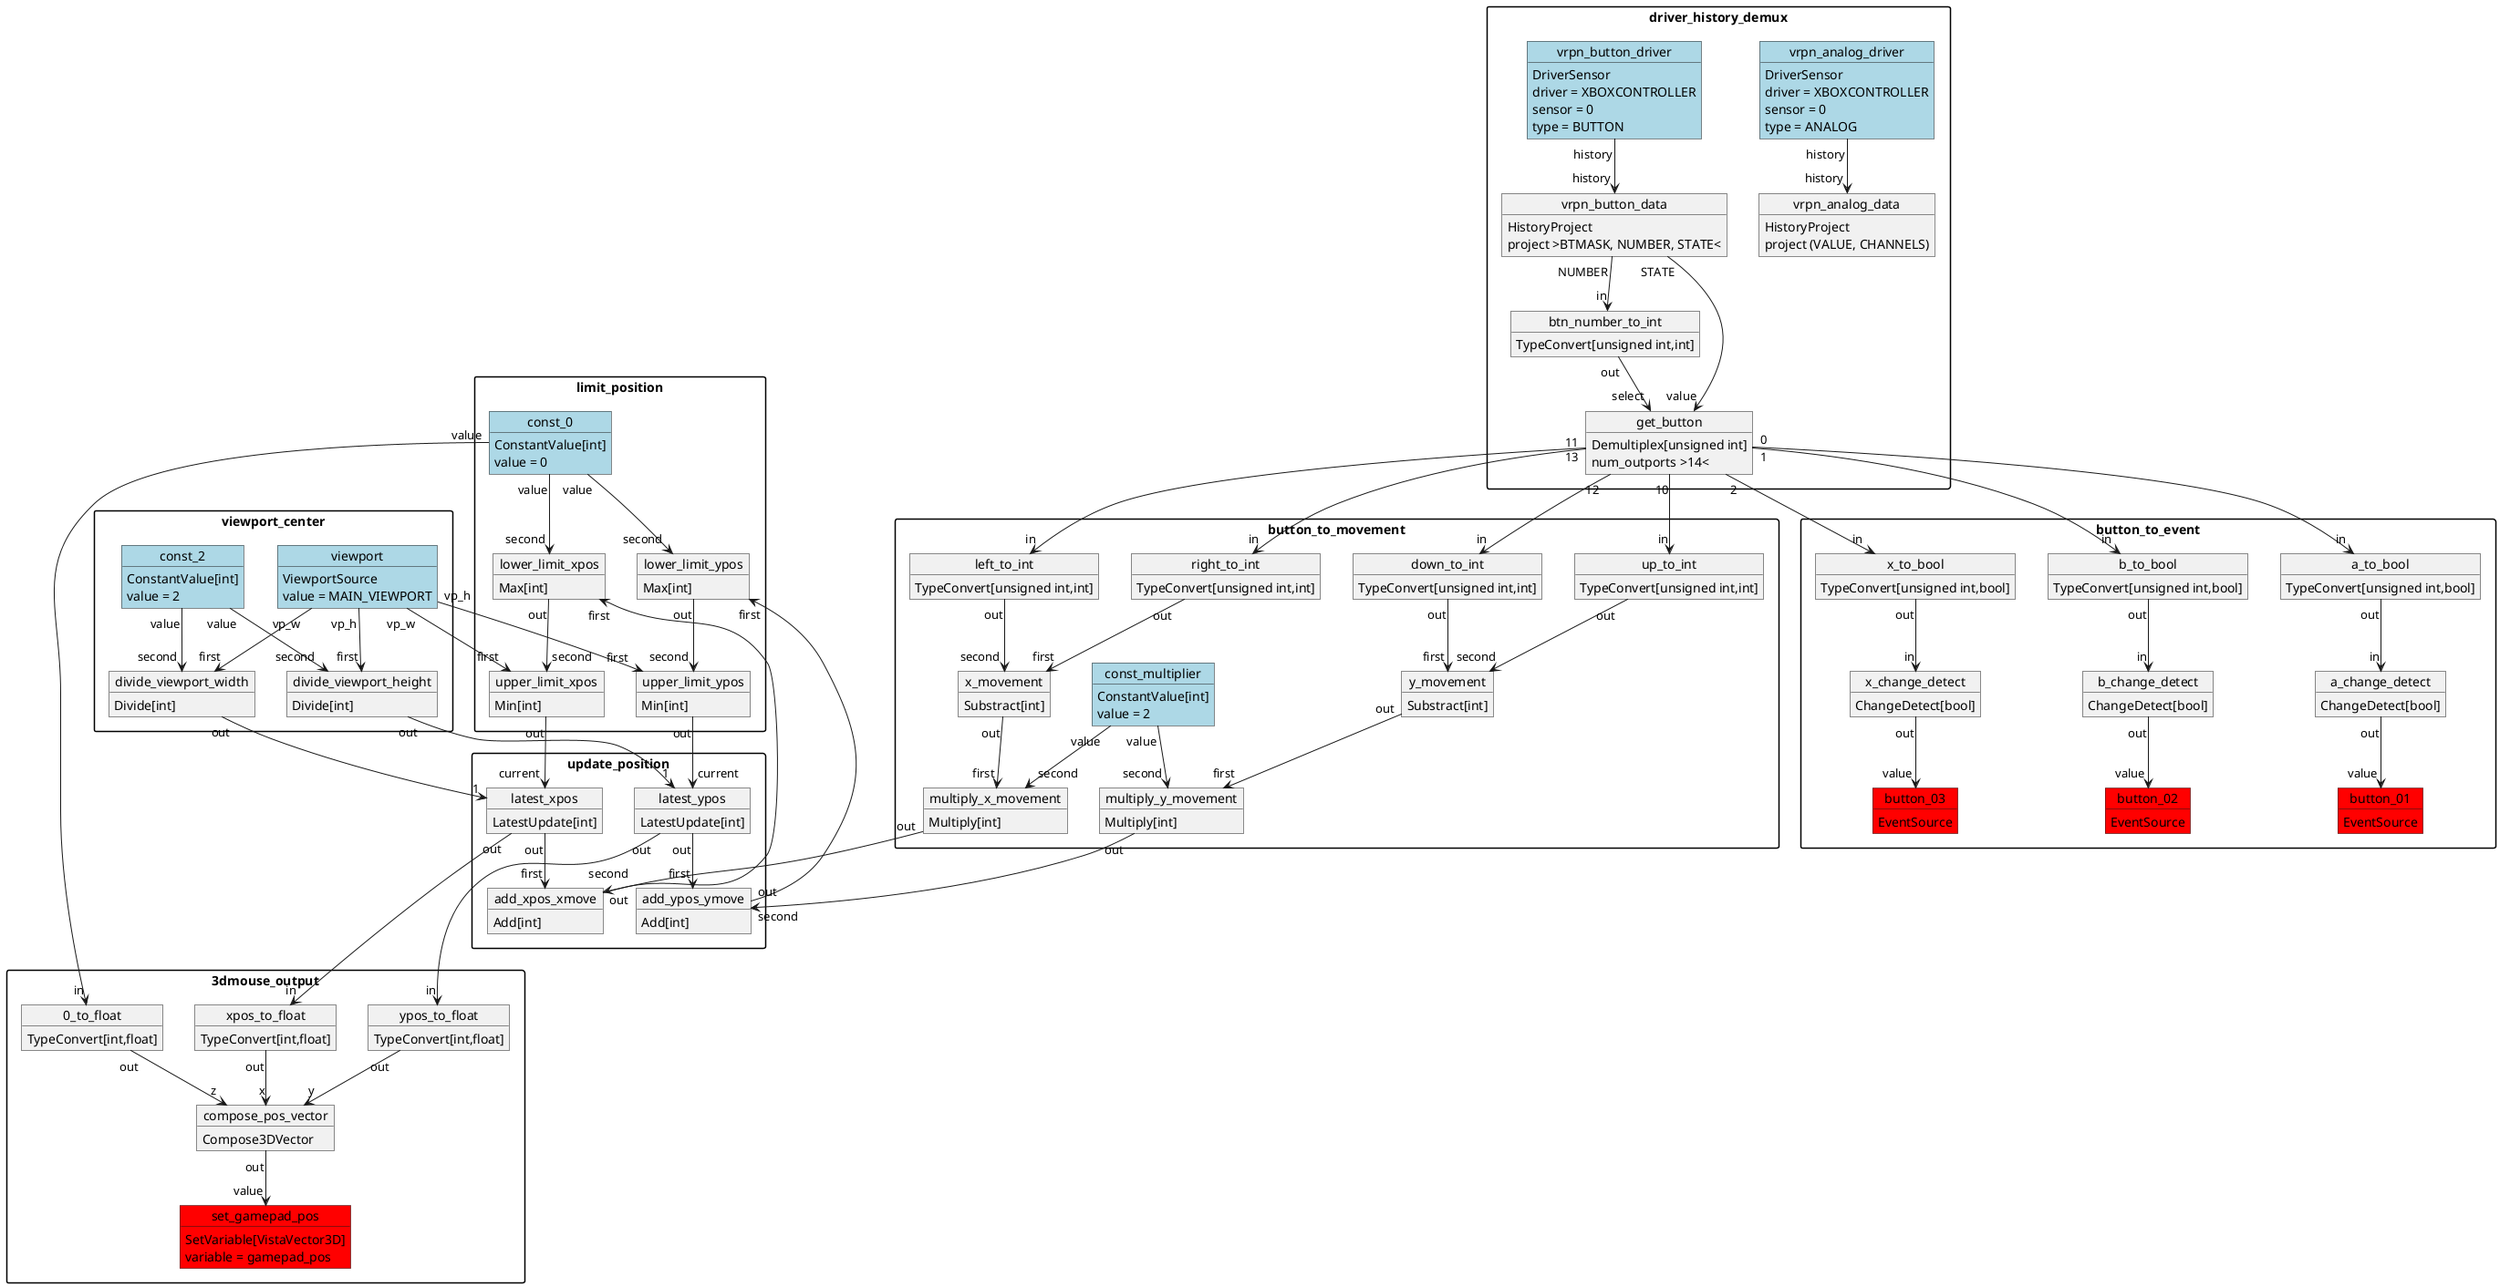 @startuml
skinparam packageStyle rectangle
/' Nodes '/
/'  analog driver and history '/
package driver_history_demux{
object vrpn_analog_driver #lightblue
vrpn_analog_driver : DriverSensor
vrpn_analog_driver : driver = XBOXCONTROLLER
vrpn_analog_driver : sensor = 0
vrpn_analog_driver : type = ANALOG

object vrpn_analog_data
vrpn_analog_data : HistoryProject
vrpn_analog_data : project (VALUE, CHANNELS)

/'  button driver and history '/
object vrpn_button_driver #lightblue
vrpn_button_driver : DriverSensor
vrpn_button_driver : driver = XBOXCONTROLLER
vrpn_button_driver : sensor = 0
vrpn_button_driver : type = BUTTON

object vrpn_button_data
vrpn_button_data : HistoryProject
vrpn_button_data : project >BTMASK, NUMBER, STATE<

/'      demux buttons '/
object btn_number_to_int
btn_number_to_int : TypeConvert[unsigned int,int]

object get_button
get_button : Demultiplex[unsigned int]
get_button : num_outports >14<
}

/'  cursor movement from buttons '/
package button_to_movement{
/'      convert to int '/
object up_to_int
up_to_int : TypeConvert[unsigned int,int]

object right_to_int
right_to_int : TypeConvert[unsigned int,int]

object down_to_int
down_to_int : TypeConvert[unsigned int,int]

object left_to_int
left_to_int : TypeConvert[unsigned int,int]

/'      calculate movement '/
object x_movement
x_movement : Substract[int]

object y_movement
y_movement : Substract[int]

/'  movement multiplier (currently flat) '/
object const_multiplier #lightblue
const_multiplier : ConstantValue[int]
const_multiplier : value = 2

object multiply_x_movement
multiply_x_movement : Multiply[int]

object multiply_y_movement
multiply_y_movement : Multiply[int]
}

/'  get viewport dimensions '/
package viewport_center{
object viewport #lightblue
viewport : ViewportSource
viewport : value = MAIN_VIEWPORT

/'      divide by 2 for center point '/
object const_2 #lightblue
const_2 : ConstantValue[int]
const_2 : value = 2

object divide_viewport_width
divide_viewport_width : Divide[int]

object divide_viewport_height
divide_viewport_height : Divide[int]
}

package update_position{
/'  latest position values '/
object latest_xpos
latest_xpos : LatestUpdate[int]

object latest_ypos
latest_ypos : LatestUpdate[int]

/'  add movement to latest position '/
object add_xpos_xmove
add_xpos_xmove : Add[int]

object add_ypos_ymove
add_ypos_ymove : Add[int]
}

/'  limit values to stay inside viewport '/
package limit_position{
object const_0 #lightblue
const_0 : ConstantValue[int]
const_0 : value = 0

object lower_limit_xpos
lower_limit_xpos : Max[int]

object lower_limit_ypos
lower_limit_ypos : Max[int]

object upper_limit_xpos
upper_limit_xpos : Min[int]

object upper_limit_ypos
upper_limit_ypos : Min[int]
}

/' store position for 3dmouse_negotiator '/
package 3dmouse_output{
object xpos_to_float
xpos_to_float : TypeConvert[int,float]
object ypos_to_float
ypos_to_float : TypeConvert[int,float]
object 0_to_float
0_to_float : TypeConvert[int,float]


object compose_pos_vector
compose_pos_vector : Compose3DVector

object set_gamepad_pos #red
set_gamepad_pos : SetVariable[VistaVector3D]
set_gamepad_pos : variable = gamepad_pos
}

/'  buttons to event sources '/
package button_to_event {
/'      buttons to bool '/
object a_to_bool
a_to_bool : TypeConvert[unsigned int,bool]

object b_to_bool
b_to_bool : TypeConvert[unsigned int,bool]

object x_to_bool
x_to_bool : TypeConvert[unsigned int,bool]

/'      detect button changes '/
object a_change_detect
a_change_detect : ChangeDetect[bool]

object b_change_detect
b_change_detect : ChangeDetect[bool]

object x_change_detect
x_change_detect : ChangeDetect[bool]

/'      event sources '/
object button_01 #red
button_01 : EventSource

object button_02 #red
button_02 : EventSource

object button_03 #red
button_03 : EventSource
}

/' Edges '/
/'  button driver, history and demux '/
vrpn_button_driver "history" --> "history" vrpn_button_data
vrpn_button_data "NUMBER" --> "in" btn_number_to_int
btn_number_to_int "out" --> "select" get_button
vrpn_button_data "STATE" --> "value" get_button

/'  analog driver and history '/
vrpn_analog_driver "history" --> "history" vrpn_analog_data

/'  cursor movement from buttons '/
/'      convert to int '/
get_button "11" --> "in" right_to_int
get_button "13" --> "in" left_to_int
get_button "12" --> "in" down_to_int
get_button "10" --> "in" up_to_int

/'      right - left '/
right_to_int "out" --> "first" x_movement
left_to_int "out" --> "second" x_movement

/'      down - up '/
down_to_int "out" --> "first" y_movement
up_to_int "out" --> "second" y_movement

/'  multiply movement '/
/'      horizontal '/
x_movement "out" --> "first" multiply_x_movement
const_multiplier "value" --> "second" multiply_x_movement
/'      vertical '/
y_movement "out" --> "first" multiply_y_movement
const_multiplier "value" --> "second" multiply_y_movement

/'  get viewport center values '/
viewport "vp_w" --> "first" divide_viewport_width
const_2 "value" --> "second" divide_viewport_width

viewport "vp_h" --> "first" divide_viewport_height
const_2 "value" --> "second" divide_viewport_height

/' initial viewport center then last value '/
divide_viewport_width "out" --> "1" latest_xpos
divide_viewport_height "out" --> "1" latest_ypos

/'  add movement to latest position '/
latest_xpos "out" --> "first" add_xpos_xmove
multiply_x_movement "out" --> "second" add_xpos_xmove

latest_ypos "out" --> "first" add_ypos_ymove
multiply_y_movement "out" --> "second" add_ypos_ymove

/'  feedback results after limiting into latest value node '/
upper_limit_xpos "out" --> "current" latest_xpos
upper_limit_ypos "out" --> "current" latest_ypos

/'  limit values to stay within viewport '/
add_xpos_xmove "out" --> "first" lower_limit_xpos
const_0 "value" --> "second" lower_limit_xpos
lower_limit_xpos "out" --> "second" upper_limit_xpos
viewport "vp_w" --> "first" upper_limit_xpos

add_ypos_ymove "out" --> "first" lower_limit_ypos
const_0 "value" --> "second" lower_limit_ypos
lower_limit_ypos "out" --> "second" upper_limit_ypos
viewport "vp_h" --> "first" upper_limit_ypos

/'  values to 3dmouse '/
latest_xpos "out" --> "in" xpos_to_float
xpos_to_float "out" --> "x" compose_pos_vector

latest_ypos "out" --> "in" ypos_to_float
ypos_to_float "out" --> "y" compose_pos_vector

const_0 "value" ------> "in" 0_to_float
0_to_float "out" --> "z" compose_pos_vector

compose_pos_vector "out" --> "value" set_gamepad_pos

/'  buttons to event sources '/
get_button "0" --> "in" a_to_bool
get_button "1" --> "in" b_to_bool
get_button "2" --> "in" x_to_bool

a_to_bool "out" --> "in" a_change_detect
b_to_bool "out" --> "in" b_change_detect
x_to_bool "out" --> "in" x_change_detect

a_change_detect "out" --> "value" button_01
b_change_detect "out" --> "value" button_02
x_change_detect "out" --> "value" button_03
@enduml
